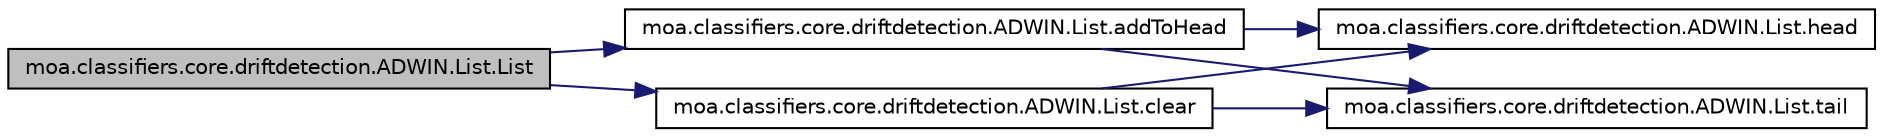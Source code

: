 digraph G
{
  edge [fontname="Helvetica",fontsize="10",labelfontname="Helvetica",labelfontsize="10"];
  node [fontname="Helvetica",fontsize="10",shape=record];
  rankdir=LR;
  Node1 [label="moa.classifiers.core.driftdetection.ADWIN.List.List",height=0.2,width=0.4,color="black", fillcolor="grey75", style="filled" fontcolor="black"];
  Node1 -> Node2 [color="midnightblue",fontsize="10",style="solid",fontname="Helvetica"];
  Node2 [label="moa.classifiers.core.driftdetection.ADWIN.List.addToHead",height=0.2,width=0.4,color="black", fillcolor="white", style="filled",URL="$classmoa_1_1classifiers_1_1core_1_1driftdetection_1_1ADWIN_1_1List.html#af4346cb0e597508fbdafe6992524310a"];
  Node2 -> Node3 [color="midnightblue",fontsize="10",style="solid",fontname="Helvetica"];
  Node3 [label="moa.classifiers.core.driftdetection.ADWIN.List.head",height=0.2,width=0.4,color="black", fillcolor="white", style="filled",URL="$classmoa_1_1classifiers_1_1core_1_1driftdetection_1_1ADWIN_1_1List.html#a6304681ed9e05d3d639ac6150eb8c635"];
  Node2 -> Node4 [color="midnightblue",fontsize="10",style="solid",fontname="Helvetica"];
  Node4 [label="moa.classifiers.core.driftdetection.ADWIN.List.tail",height=0.2,width=0.4,color="black", fillcolor="white", style="filled",URL="$classmoa_1_1classifiers_1_1core_1_1driftdetection_1_1ADWIN_1_1List.html#adffce73caf831801f86520061e92bb88"];
  Node1 -> Node5 [color="midnightblue",fontsize="10",style="solid",fontname="Helvetica"];
  Node5 [label="moa.classifiers.core.driftdetection.ADWIN.List.clear",height=0.2,width=0.4,color="black", fillcolor="white", style="filled",URL="$classmoa_1_1classifiers_1_1core_1_1driftdetection_1_1ADWIN_1_1List.html#a67b2b6fa60958ef5c3105795bdf9b6f3"];
  Node5 -> Node3 [color="midnightblue",fontsize="10",style="solid",fontname="Helvetica"];
  Node5 -> Node4 [color="midnightblue",fontsize="10",style="solid",fontname="Helvetica"];
}
